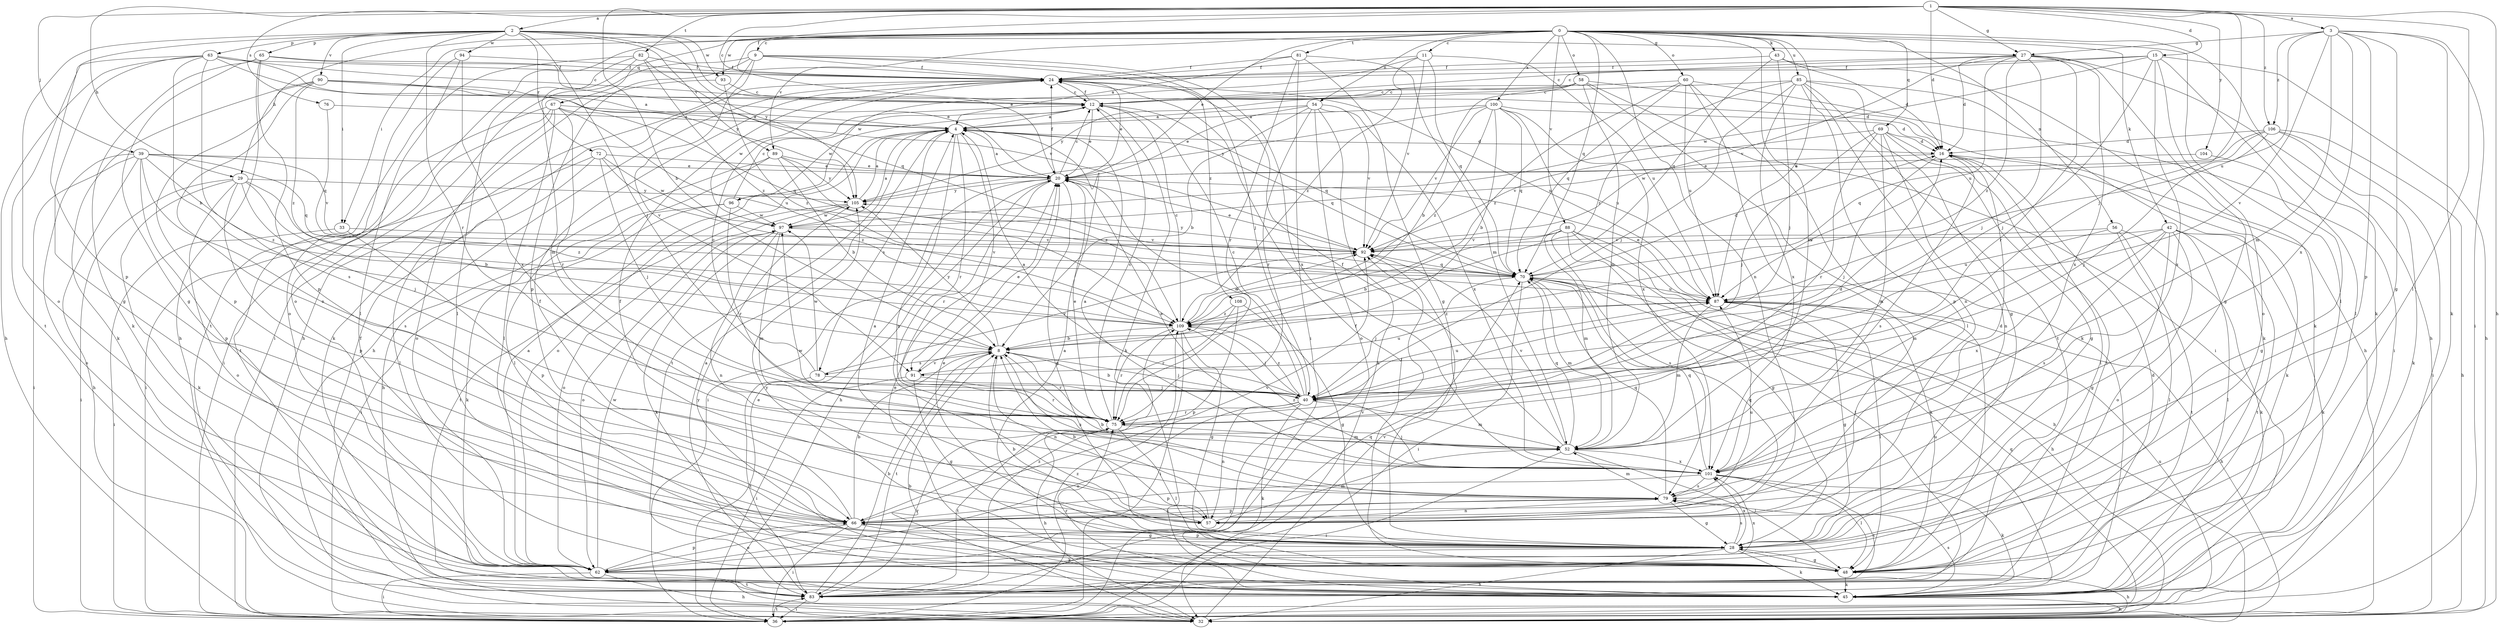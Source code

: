 strict digraph  {
0;
1;
2;
3;
4;
8;
9;
11;
12;
15;
16;
20;
24;
27;
28;
29;
32;
33;
36;
39;
40;
42;
43;
45;
48;
52;
54;
56;
57;
58;
60;
62;
63;
65;
66;
67;
69;
70;
72;
75;
76;
78;
79;
81;
82;
83;
85;
87;
88;
89;
90;
91;
92;
93;
94;
96;
97;
100;
101;
104;
105;
106;
108;
109;
0 -> 9  [label=c];
0 -> 11  [label=c];
0 -> 20  [label=e];
0 -> 29  [label=h];
0 -> 33  [label=i];
0 -> 42  [label=k];
0 -> 43  [label=k];
0 -> 45  [label=k];
0 -> 48  [label=l];
0 -> 52  [label=m];
0 -> 54  [label=n];
0 -> 56  [label=n];
0 -> 57  [label=n];
0 -> 58  [label=o];
0 -> 60  [label=o];
0 -> 62  [label=o];
0 -> 67  [label=q];
0 -> 69  [label=q];
0 -> 70  [label=q];
0 -> 81  [label=t];
0 -> 85  [label=u];
0 -> 87  [label=u];
0 -> 88  [label=v];
0 -> 89  [label=v];
0 -> 93  [label=w];
0 -> 100  [label=x];
1 -> 2  [label=a];
1 -> 3  [label=a];
1 -> 8  [label=b];
1 -> 12  [label=c];
1 -> 15  [label=d];
1 -> 16  [label=d];
1 -> 24  [label=f];
1 -> 27  [label=g];
1 -> 29  [label=h];
1 -> 32  [label=h];
1 -> 39  [label=j];
1 -> 40  [label=j];
1 -> 48  [label=l];
1 -> 76  [label=s];
1 -> 82  [label=t];
1 -> 104  [label=y];
1 -> 106  [label=z];
2 -> 20  [label=e];
2 -> 27  [label=g];
2 -> 33  [label=i];
2 -> 40  [label=j];
2 -> 62  [label=o];
2 -> 63  [label=p];
2 -> 65  [label=p];
2 -> 66  [label=p];
2 -> 72  [label=r];
2 -> 75  [label=r];
2 -> 89  [label=v];
2 -> 90  [label=v];
2 -> 93  [label=w];
2 -> 94  [label=w];
2 -> 105  [label=y];
3 -> 27  [label=g];
3 -> 28  [label=g];
3 -> 36  [label=i];
3 -> 45  [label=k];
3 -> 52  [label=m];
3 -> 66  [label=p];
3 -> 87  [label=u];
3 -> 91  [label=v];
3 -> 101  [label=x];
3 -> 106  [label=z];
4 -> 16  [label=d];
4 -> 57  [label=n];
4 -> 62  [label=o];
4 -> 70  [label=q];
4 -> 75  [label=r];
4 -> 78  [label=s];
4 -> 83  [label=t];
4 -> 91  [label=v];
8 -> 40  [label=j];
8 -> 57  [label=n];
8 -> 75  [label=r];
8 -> 78  [label=s];
8 -> 79  [label=s];
8 -> 83  [label=t];
8 -> 91  [label=v];
8 -> 105  [label=y];
9 -> 24  [label=f];
9 -> 32  [label=h];
9 -> 36  [label=i];
9 -> 40  [label=j];
9 -> 66  [label=p];
9 -> 91  [label=v];
9 -> 101  [label=x];
9 -> 108  [label=z];
11 -> 24  [label=f];
11 -> 70  [label=q];
11 -> 87  [label=u];
11 -> 92  [label=v];
11 -> 96  [label=w];
11 -> 109  [label=z];
12 -> 4  [label=a];
12 -> 20  [label=e];
12 -> 24  [label=f];
12 -> 45  [label=k];
12 -> 70  [label=q];
12 -> 96  [label=w];
15 -> 12  [label=c];
15 -> 24  [label=f];
15 -> 32  [label=h];
15 -> 40  [label=j];
15 -> 48  [label=l];
15 -> 62  [label=o];
15 -> 97  [label=w];
15 -> 101  [label=x];
16 -> 20  [label=e];
16 -> 40  [label=j];
16 -> 45  [label=k];
16 -> 48  [label=l];
16 -> 79  [label=s];
20 -> 4  [label=a];
20 -> 12  [label=c];
20 -> 24  [label=f];
20 -> 28  [label=g];
20 -> 32  [label=h];
20 -> 36  [label=i];
20 -> 75  [label=r];
20 -> 105  [label=y];
24 -> 12  [label=c];
24 -> 20  [label=e];
24 -> 32  [label=h];
24 -> 87  [label=u];
24 -> 97  [label=w];
27 -> 12  [label=c];
27 -> 16  [label=d];
27 -> 24  [label=f];
27 -> 28  [label=g];
27 -> 32  [label=h];
27 -> 40  [label=j];
27 -> 75  [label=r];
27 -> 87  [label=u];
27 -> 92  [label=v];
27 -> 101  [label=x];
27 -> 109  [label=z];
28 -> 8  [label=b];
28 -> 20  [label=e];
28 -> 32  [label=h];
28 -> 45  [label=k];
28 -> 48  [label=l];
28 -> 62  [label=o];
28 -> 66  [label=p];
28 -> 79  [label=s];
28 -> 101  [label=x];
29 -> 8  [label=b];
29 -> 36  [label=i];
29 -> 40  [label=j];
29 -> 45  [label=k];
29 -> 62  [label=o];
29 -> 66  [label=p];
29 -> 105  [label=y];
29 -> 109  [label=z];
32 -> 8  [label=b];
32 -> 92  [label=v];
33 -> 36  [label=i];
33 -> 66  [label=p];
33 -> 92  [label=v];
36 -> 20  [label=e];
36 -> 70  [label=q];
36 -> 83  [label=t];
36 -> 87  [label=u];
36 -> 109  [label=z];
39 -> 20  [label=e];
39 -> 32  [label=h];
39 -> 36  [label=i];
39 -> 62  [label=o];
39 -> 66  [label=p];
39 -> 70  [label=q];
39 -> 79  [label=s];
39 -> 92  [label=v];
39 -> 109  [label=z];
40 -> 4  [label=a];
40 -> 8  [label=b];
40 -> 12  [label=c];
40 -> 20  [label=e];
40 -> 45  [label=k];
40 -> 52  [label=m];
40 -> 57  [label=n];
40 -> 62  [label=o];
40 -> 75  [label=r];
40 -> 87  [label=u];
40 -> 109  [label=z];
42 -> 28  [label=g];
42 -> 45  [label=k];
42 -> 48  [label=l];
42 -> 52  [label=m];
42 -> 62  [label=o];
42 -> 79  [label=s];
42 -> 83  [label=t];
42 -> 92  [label=v];
42 -> 101  [label=x];
43 -> 16  [label=d];
43 -> 24  [label=f];
43 -> 40  [label=j];
43 -> 45  [label=k];
43 -> 70  [label=q];
45 -> 20  [label=e];
45 -> 32  [label=h];
45 -> 75  [label=r];
45 -> 79  [label=s];
45 -> 105  [label=y];
48 -> 4  [label=a];
48 -> 24  [label=f];
48 -> 28  [label=g];
48 -> 32  [label=h];
48 -> 45  [label=k];
48 -> 87  [label=u];
48 -> 105  [label=y];
52 -> 20  [label=e];
52 -> 24  [label=f];
52 -> 36  [label=i];
52 -> 48  [label=l];
52 -> 70  [label=q];
52 -> 92  [label=v];
52 -> 101  [label=x];
54 -> 4  [label=a];
54 -> 8  [label=b];
54 -> 20  [label=e];
54 -> 32  [label=h];
54 -> 62  [label=o];
54 -> 75  [label=r];
54 -> 92  [label=v];
54 -> 101  [label=x];
56 -> 45  [label=k];
56 -> 48  [label=l];
56 -> 83  [label=t];
56 -> 87  [label=u];
56 -> 92  [label=v];
57 -> 4  [label=a];
57 -> 8  [label=b];
57 -> 24  [label=f];
57 -> 52  [label=m];
57 -> 70  [label=q];
58 -> 8  [label=b];
58 -> 12  [label=c];
58 -> 32  [label=h];
58 -> 36  [label=i];
58 -> 45  [label=k];
58 -> 52  [label=m];
58 -> 105  [label=y];
60 -> 12  [label=c];
60 -> 36  [label=i];
60 -> 48  [label=l];
60 -> 57  [label=n];
60 -> 70  [label=q];
60 -> 87  [label=u];
60 -> 109  [label=z];
62 -> 4  [label=a];
62 -> 32  [label=h];
62 -> 36  [label=i];
62 -> 66  [label=p];
62 -> 83  [label=t];
62 -> 92  [label=v];
62 -> 97  [label=w];
62 -> 101  [label=x];
63 -> 8  [label=b];
63 -> 12  [label=c];
63 -> 24  [label=f];
63 -> 28  [label=g];
63 -> 32  [label=h];
63 -> 79  [label=s];
63 -> 83  [label=t];
63 -> 92  [label=v];
63 -> 105  [label=y];
65 -> 20  [label=e];
65 -> 24  [label=f];
65 -> 28  [label=g];
65 -> 32  [label=h];
65 -> 45  [label=k];
65 -> 66  [label=p];
66 -> 8  [label=b];
66 -> 24  [label=f];
66 -> 28  [label=g];
66 -> 36  [label=i];
66 -> 45  [label=k];
66 -> 62  [label=o];
66 -> 79  [label=s];
66 -> 87  [label=u];
66 -> 92  [label=v];
67 -> 4  [label=a];
67 -> 36  [label=i];
67 -> 48  [label=l];
67 -> 62  [label=o];
67 -> 70  [label=q];
67 -> 75  [label=r];
67 -> 83  [label=t];
67 -> 87  [label=u];
69 -> 16  [label=d];
69 -> 28  [label=g];
69 -> 40  [label=j];
69 -> 57  [label=n];
69 -> 75  [label=r];
69 -> 83  [label=t];
69 -> 92  [label=v];
69 -> 101  [label=x];
70 -> 16  [label=d];
70 -> 32  [label=h];
70 -> 36  [label=i];
70 -> 40  [label=j];
70 -> 52  [label=m];
70 -> 87  [label=u];
72 -> 20  [label=e];
72 -> 36  [label=i];
72 -> 40  [label=j];
72 -> 48  [label=l];
72 -> 97  [label=w];
72 -> 109  [label=z];
75 -> 12  [label=c];
75 -> 16  [label=d];
75 -> 20  [label=e];
75 -> 32  [label=h];
75 -> 48  [label=l];
75 -> 52  [label=m];
75 -> 83  [label=t];
76 -> 4  [label=a];
76 -> 70  [label=q];
78 -> 12  [label=c];
78 -> 40  [label=j];
78 -> 83  [label=t];
78 -> 92  [label=v];
78 -> 97  [label=w];
79 -> 8  [label=b];
79 -> 16  [label=d];
79 -> 28  [label=g];
79 -> 52  [label=m];
79 -> 57  [label=n];
79 -> 66  [label=p];
79 -> 70  [label=q];
81 -> 4  [label=a];
81 -> 24  [label=f];
81 -> 28  [label=g];
81 -> 36  [label=i];
81 -> 52  [label=m];
81 -> 75  [label=r];
82 -> 24  [label=f];
82 -> 48  [label=l];
82 -> 52  [label=m];
82 -> 70  [label=q];
82 -> 83  [label=t];
82 -> 109  [label=z];
83 -> 4  [label=a];
83 -> 8  [label=b];
83 -> 16  [label=d];
83 -> 24  [label=f];
83 -> 36  [label=i];
83 -> 70  [label=q];
83 -> 75  [label=r];
83 -> 109  [label=z];
85 -> 12  [label=c];
85 -> 28  [label=g];
85 -> 40  [label=j];
85 -> 45  [label=k];
85 -> 57  [label=n];
85 -> 66  [label=p];
85 -> 83  [label=t];
85 -> 101  [label=x];
85 -> 109  [label=z];
87 -> 20  [label=e];
87 -> 28  [label=g];
87 -> 32  [label=h];
87 -> 48  [label=l];
87 -> 52  [label=m];
87 -> 109  [label=z];
88 -> 8  [label=b];
88 -> 28  [label=g];
88 -> 32  [label=h];
88 -> 45  [label=k];
88 -> 52  [label=m];
88 -> 79  [label=s];
88 -> 83  [label=t];
88 -> 92  [label=v];
89 -> 8  [label=b];
89 -> 20  [label=e];
89 -> 32  [label=h];
89 -> 48  [label=l];
89 -> 105  [label=y];
89 -> 109  [label=z];
90 -> 4  [label=a];
90 -> 12  [label=c];
90 -> 16  [label=d];
90 -> 45  [label=k];
90 -> 57  [label=n];
90 -> 66  [label=p];
90 -> 109  [label=z];
91 -> 20  [label=e];
91 -> 28  [label=g];
91 -> 36  [label=i];
91 -> 75  [label=r];
91 -> 87  [label=u];
92 -> 20  [label=e];
92 -> 70  [label=q];
92 -> 105  [label=y];
93 -> 12  [label=c];
93 -> 45  [label=k];
93 -> 109  [label=z];
94 -> 24  [label=f];
94 -> 48  [label=l];
94 -> 62  [label=o];
94 -> 101  [label=x];
96 -> 12  [label=c];
96 -> 36  [label=i];
96 -> 45  [label=k];
96 -> 75  [label=r];
96 -> 97  [label=w];
97 -> 4  [label=a];
97 -> 45  [label=k];
97 -> 52  [label=m];
97 -> 57  [label=n];
97 -> 62  [label=o];
97 -> 92  [label=v];
100 -> 4  [label=a];
100 -> 8  [label=b];
100 -> 16  [label=d];
100 -> 70  [label=q];
100 -> 87  [label=u];
100 -> 92  [label=v];
100 -> 101  [label=x];
100 -> 105  [label=y];
100 -> 109  [label=z];
101 -> 4  [label=a];
101 -> 40  [label=j];
101 -> 45  [label=k];
101 -> 48  [label=l];
101 -> 66  [label=p];
101 -> 70  [label=q];
101 -> 79  [label=s];
101 -> 83  [label=t];
101 -> 97  [label=w];
101 -> 109  [label=z];
104 -> 20  [label=e];
104 -> 28  [label=g];
105 -> 4  [label=a];
105 -> 62  [label=o];
105 -> 83  [label=t];
105 -> 97  [label=w];
106 -> 16  [label=d];
106 -> 32  [label=h];
106 -> 36  [label=i];
106 -> 40  [label=j];
106 -> 45  [label=k];
106 -> 70  [label=q];
106 -> 97  [label=w];
108 -> 28  [label=g];
108 -> 66  [label=p];
108 -> 75  [label=r];
108 -> 109  [label=z];
109 -> 8  [label=b];
109 -> 12  [label=c];
109 -> 28  [label=g];
109 -> 36  [label=i];
109 -> 40  [label=j];
109 -> 75  [label=r];
109 -> 92  [label=v];
}
